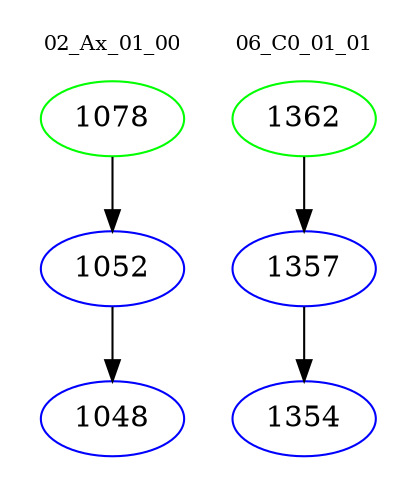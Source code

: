 digraph{
subgraph cluster_0 {
color = white
label = "02_Ax_01_00";
fontsize=10;
T0_1078 [label="1078", color="green"]
T0_1078 -> T0_1052 [color="black"]
T0_1052 [label="1052", color="blue"]
T0_1052 -> T0_1048 [color="black"]
T0_1048 [label="1048", color="blue"]
}
subgraph cluster_1 {
color = white
label = "06_C0_01_01";
fontsize=10;
T1_1362 [label="1362", color="green"]
T1_1362 -> T1_1357 [color="black"]
T1_1357 [label="1357", color="blue"]
T1_1357 -> T1_1354 [color="black"]
T1_1354 [label="1354", color="blue"]
}
}
